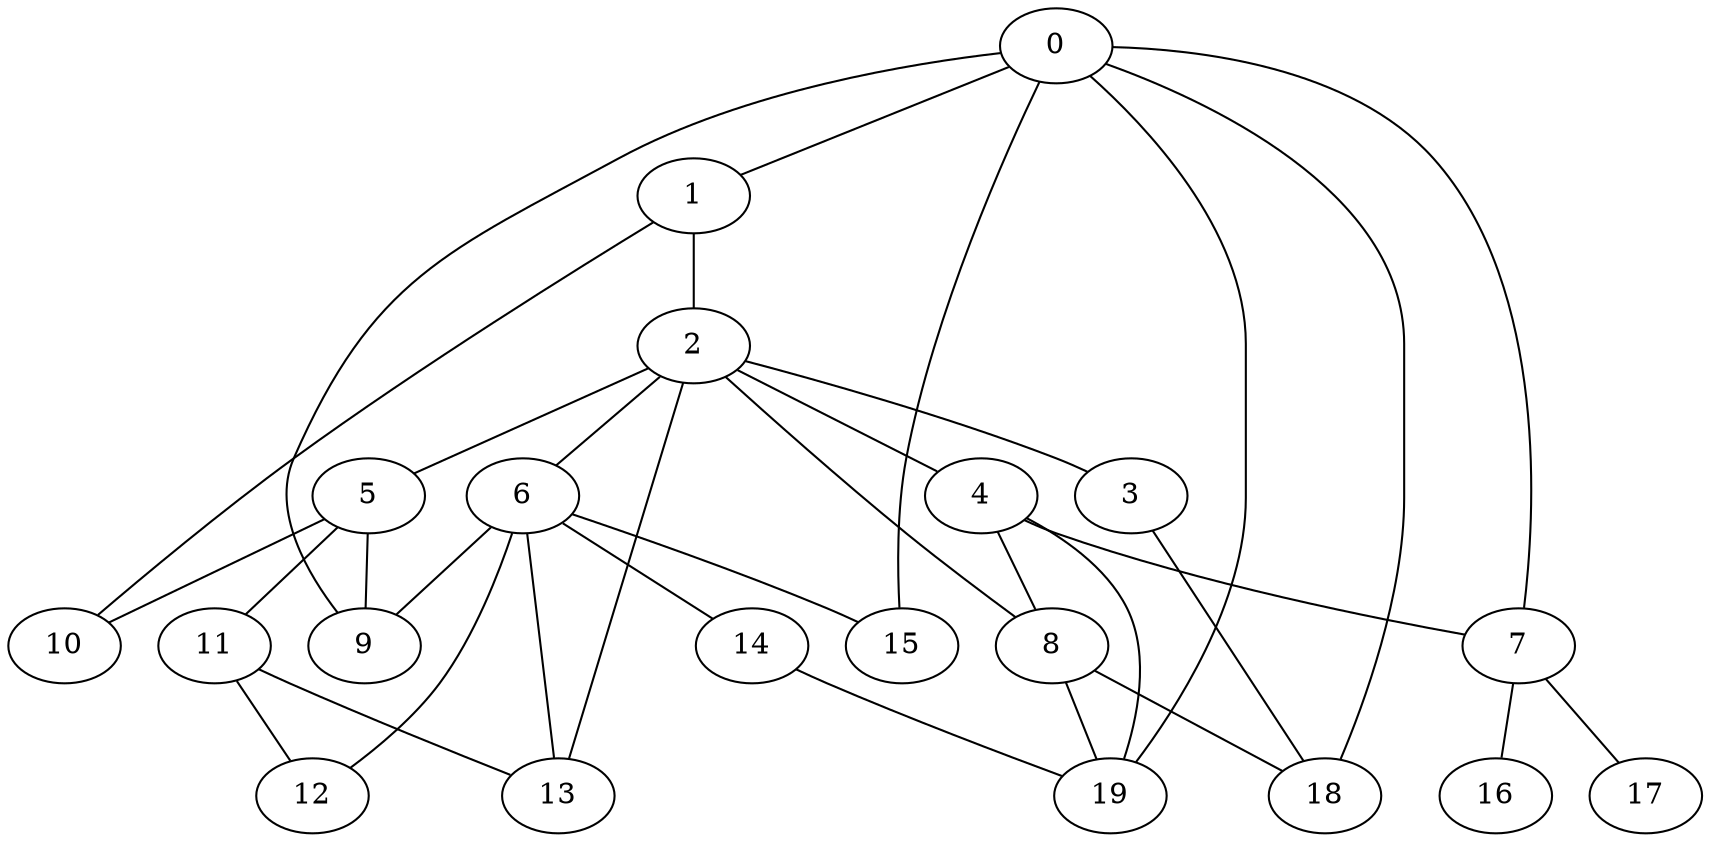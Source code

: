graph graphname {0--1
0--7
0--9
0--15
0--18
0--19
1--2
1--10
2--3
2--4
2--5
2--6
2--8
2--13
3--18
4--7
4--8
4--19
5--9
5--10
5--11
6--9
6--12
6--13
6--14
6--15
7--16
7--17
8--18
8--19
11--12
11--13
14--19
}